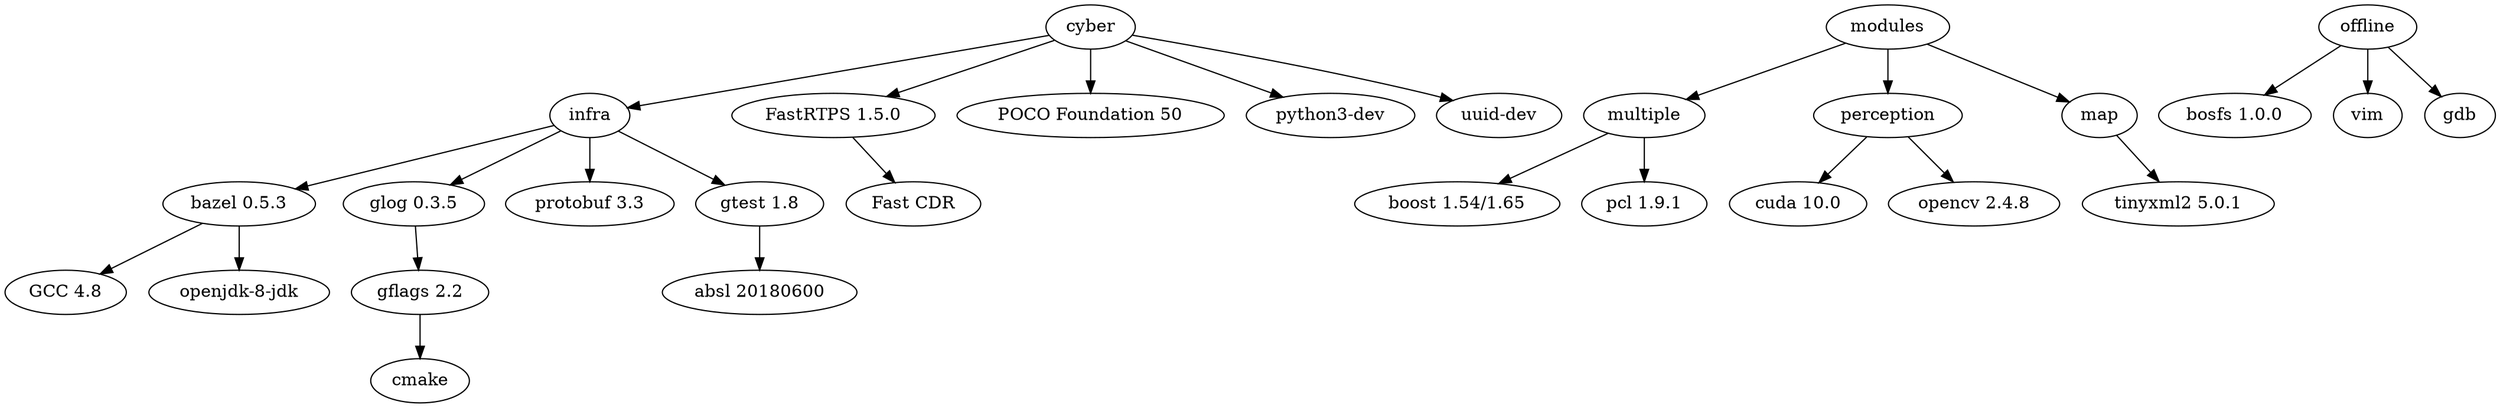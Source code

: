 digraph {
  "infra" -> "bazel 0.5.3";
  "bazel 0.5.3" -> "GCC 4.8";
  "bazel 0.5.3" -> "openjdk-8-jdk";
  "infra" -> "glog 0.3.5" -> "gflags 2.2" -> "cmake";
  "infra" -> "protobuf 3.3";
  "infra" -> "gtest 1.8" -> "absl 20180600";

  "cyber" -> "infra";
  "cyber" -> "FastRTPS 1.5.0" -> "Fast CDR";
  "cyber" -> "POCO Foundation 50";
  "cyber" -> "python3-dev";
  "cyber" -> "uuid-dev";

  "modules" -> "multiple" -> "boost 1.54/1.65";
  "multiple" -> "pcl 1.9.1";

  "modules" -> "perception" -> "cuda 10.0";
  "perception" -> "opencv 2.4.8";

  "modules" -> "map" -> "tinyxml2 5.0.1";

  "offline" -> "bosfs 1.0.0";
  "offline" -> "vim";
  "offline" -> "gdb";
}
